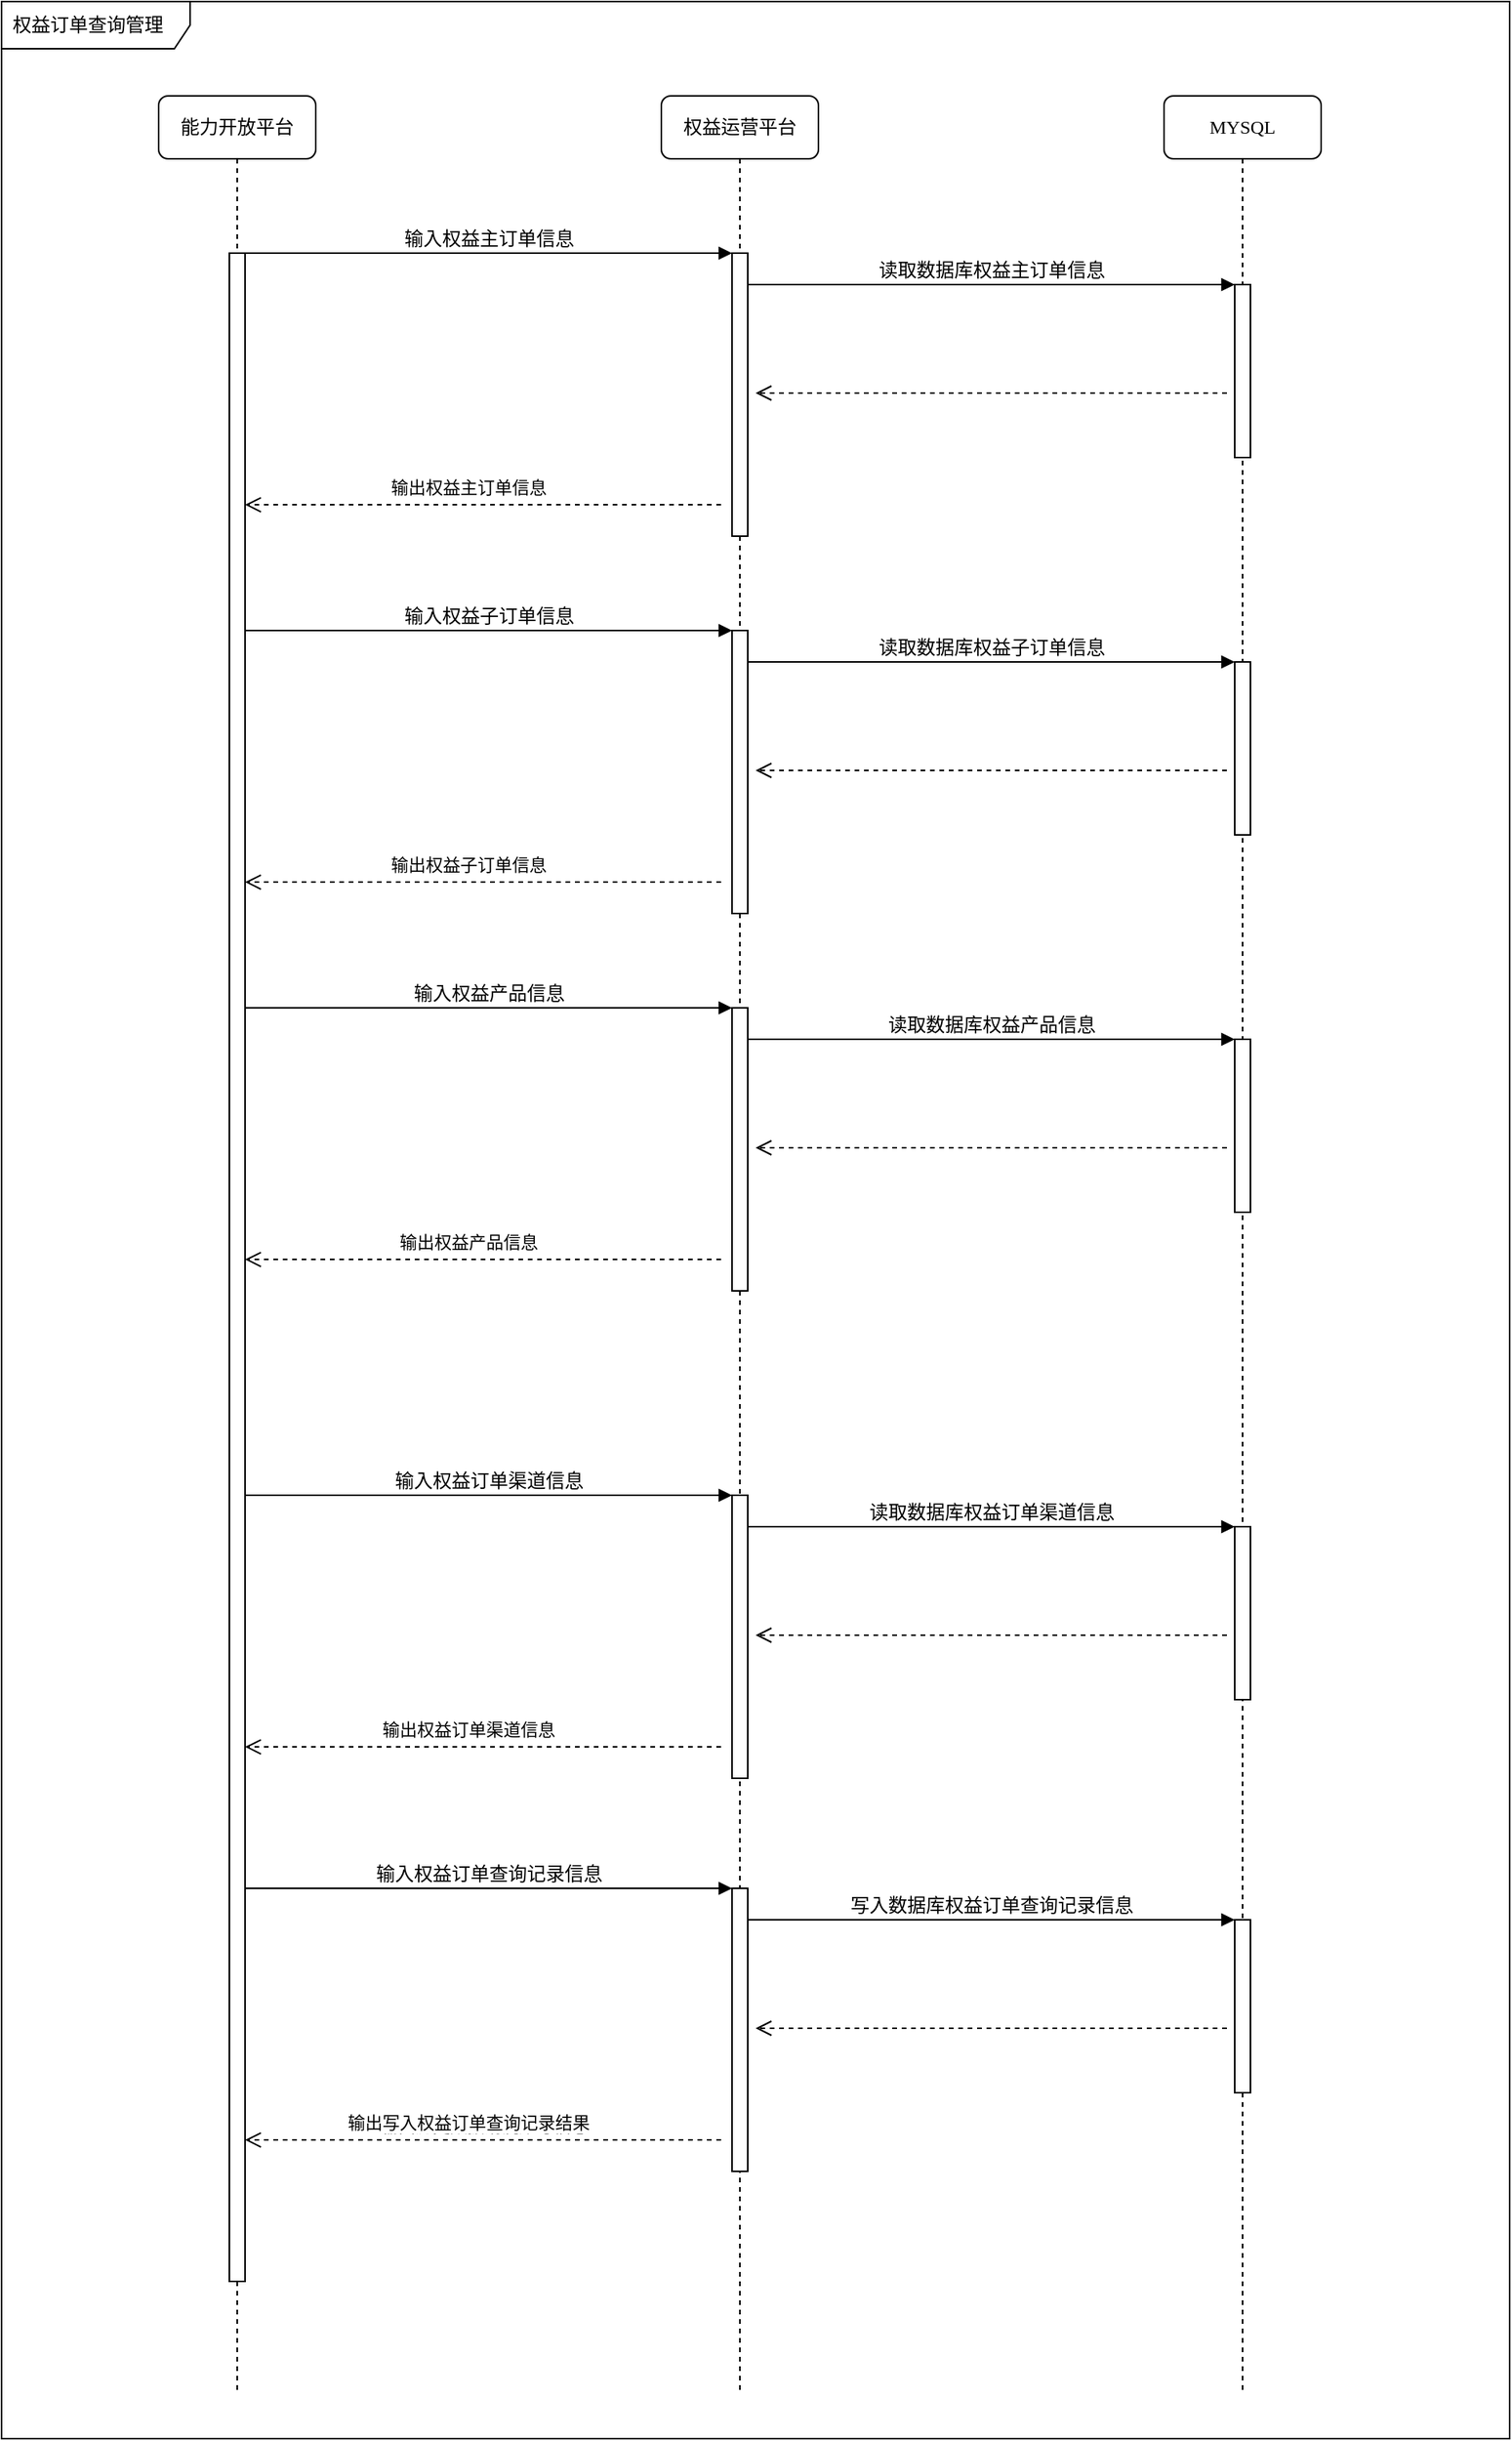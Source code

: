 <mxfile version="14.4.3" type="github" pages="4">
  <diagram name="权益订单查询管理" id="13e1069c-82ec-6db2-03f1-153e76fe0fe0">
    <mxGraphModel dx="1182" dy="582" grid="1" gridSize="10" guides="1" tooltips="1" connect="1" arrows="1" fold="1" page="1" pageScale="1" pageWidth="1100" pageHeight="850" background="#ffffff" math="0" shadow="0">
      <root>
        <mxCell id="0" />
        <mxCell id="1" parent="0" />
        <mxCell id="mMHkHMFLhKj_bVexpWxE-1" value="权益订单查询管理" style="shape=umlFrame;whiteSpace=wrap;html=1;width=120;height=30;boundedLbl=1;verticalAlign=middle;align=left;spacingLeft=5;" vertex="1" parent="1">
          <mxGeometry x="80" y="20" width="960" height="1550" as="geometry" />
        </mxCell>
        <mxCell id="mMHkHMFLhKj_bVexpWxE-2" value="权益运营平台" style="shape=umlLifeline;perimeter=lifelinePerimeter;whiteSpace=wrap;html=1;container=1;collapsible=0;recursiveResize=0;outlineConnect=0;rounded=1;shadow=0;comic=0;labelBackgroundColor=none;strokeWidth=1;fontFamily=Verdana;fontSize=12;align=center;" vertex="1" parent="1">
          <mxGeometry x="500" y="80" width="100" height="1460" as="geometry" />
        </mxCell>
        <mxCell id="mMHkHMFLhKj_bVexpWxE-3" value="" style="html=1;points=[];perimeter=orthogonalPerimeter;rounded=0;shadow=0;comic=0;labelBackgroundColor=none;strokeWidth=1;fontFamily=Verdana;fontSize=12;align=center;" vertex="1" parent="mMHkHMFLhKj_bVexpWxE-2">
          <mxGeometry x="45" y="100" width="10" height="180" as="geometry" />
        </mxCell>
        <mxCell id="mMHkHMFLhKj_bVexpWxE-4" value="MYSQL" style="shape=umlLifeline;perimeter=lifelinePerimeter;whiteSpace=wrap;html=1;container=1;collapsible=0;recursiveResize=0;outlineConnect=0;rounded=1;shadow=0;comic=0;labelBackgroundColor=none;strokeWidth=1;fontFamily=Verdana;fontSize=12;align=center;" vertex="1" parent="1">
          <mxGeometry x="820" y="80" width="100" height="1460" as="geometry" />
        </mxCell>
        <mxCell id="mMHkHMFLhKj_bVexpWxE-5" value="" style="html=1;points=[];perimeter=orthogonalPerimeter;rounded=0;shadow=0;comic=0;labelBackgroundColor=none;strokeWidth=1;fontFamily=Verdana;fontSize=12;align=center;" vertex="1" parent="mMHkHMFLhKj_bVexpWxE-4">
          <mxGeometry x="45" y="120" width="10" height="110" as="geometry" />
        </mxCell>
        <mxCell id="mMHkHMFLhKj_bVexpWxE-6" value="能力开放平台" style="shape=umlLifeline;perimeter=lifelinePerimeter;whiteSpace=wrap;html=1;container=1;collapsible=0;recursiveResize=0;outlineConnect=0;rounded=1;shadow=0;comic=0;labelBackgroundColor=none;strokeWidth=1;fontFamily=Verdana;fontSize=12;align=center;" vertex="1" parent="1">
          <mxGeometry x="180" y="80" width="100" height="1460" as="geometry" />
        </mxCell>
        <mxCell id="mMHkHMFLhKj_bVexpWxE-7" value="" style="html=1;points=[];perimeter=orthogonalPerimeter;rounded=0;shadow=0;comic=0;labelBackgroundColor=none;strokeWidth=1;fontFamily=Verdana;fontSize=12;align=center;" vertex="1" parent="mMHkHMFLhKj_bVexpWxE-6">
          <mxGeometry x="45" y="100" width="10" height="1290" as="geometry" />
        </mxCell>
        <mxCell id="mMHkHMFLhKj_bVexpWxE-8" value="输入权益主订单信息" style="html=1;verticalAlign=bottom;endArrow=block;entryX=0;entryY=0;labelBackgroundColor=none;fontFamily=Verdana;fontSize=12;edgeStyle=elbowEdgeStyle;elbow=vertical;" edge="1" parent="1" source="mMHkHMFLhKj_bVexpWxE-7" target="mMHkHMFLhKj_bVexpWxE-3">
          <mxGeometry relative="1" as="geometry">
            <mxPoint x="480" y="190" as="sourcePoint" />
          </mxGeometry>
        </mxCell>
        <mxCell id="mMHkHMFLhKj_bVexpWxE-9" value="读取数据库权益主订单信息" style="html=1;verticalAlign=bottom;endArrow=block;entryX=0;entryY=0;labelBackgroundColor=none;fontFamily=Verdana;fontSize=12;edgeStyle=elbowEdgeStyle;elbow=vertical;" edge="1" parent="1" source="mMHkHMFLhKj_bVexpWxE-3" target="mMHkHMFLhKj_bVexpWxE-5">
          <mxGeometry relative="1" as="geometry">
            <mxPoint x="630" y="200" as="sourcePoint" />
          </mxGeometry>
        </mxCell>
        <mxCell id="mMHkHMFLhKj_bVexpWxE-10" value="" style="html=1;verticalAlign=bottom;endArrow=open;dashed=1;endSize=8;" edge="1" parent="1">
          <mxGeometry relative="1" as="geometry">
            <mxPoint x="860" y="269" as="sourcePoint" />
            <mxPoint x="560" y="269" as="targetPoint" />
          </mxGeometry>
        </mxCell>
        <mxCell id="mMHkHMFLhKj_bVexpWxE-11" value="" style="html=1;verticalAlign=bottom;endArrow=open;dashed=1;endSize=8;entryX=1.2;entryY=0.387;entryDx=0;entryDy=0;entryPerimeter=0;" edge="1" parent="1">
          <mxGeometry relative="1" as="geometry">
            <mxPoint x="538" y="340" as="sourcePoint" />
            <mxPoint x="235" y="340.01" as="targetPoint" />
          </mxGeometry>
        </mxCell>
        <mxCell id="mMHkHMFLhKj_bVexpWxE-12" value="输出权益主订单信息" style="edgeLabel;html=1;align=center;verticalAlign=middle;resizable=0;points=[];" vertex="1" connectable="0" parent="mMHkHMFLhKj_bVexpWxE-11">
          <mxGeometry x="0.102" y="-1" relative="1" as="geometry">
            <mxPoint x="6" y="-10.01" as="offset" />
          </mxGeometry>
        </mxCell>
        <mxCell id="mMHkHMFLhKj_bVexpWxE-13" value="" style="html=1;points=[];perimeter=orthogonalPerimeter;rounded=0;shadow=0;comic=0;labelBackgroundColor=none;strokeWidth=1;fontFamily=Verdana;fontSize=12;align=center;" vertex="1" parent="1">
          <mxGeometry x="545" y="420" width="10" height="180" as="geometry" />
        </mxCell>
        <mxCell id="mMHkHMFLhKj_bVexpWxE-14" value="" style="html=1;points=[];perimeter=orthogonalPerimeter;rounded=0;shadow=0;comic=0;labelBackgroundColor=none;strokeWidth=1;fontFamily=Verdana;fontSize=12;align=center;" vertex="1" parent="1">
          <mxGeometry x="865" y="440" width="10" height="110" as="geometry" />
        </mxCell>
        <mxCell id="mMHkHMFLhKj_bVexpWxE-15" value="输入权益子订单信息" style="html=1;verticalAlign=bottom;endArrow=block;entryX=0;entryY=0;labelBackgroundColor=none;fontFamily=Verdana;fontSize=12;edgeStyle=elbowEdgeStyle;elbow=vertical;" edge="1" parent="1" target="mMHkHMFLhKj_bVexpWxE-13">
          <mxGeometry relative="1" as="geometry">
            <mxPoint x="235" y="420" as="sourcePoint" />
          </mxGeometry>
        </mxCell>
        <mxCell id="mMHkHMFLhKj_bVexpWxE-16" value="读取数据库权益子订单信息" style="html=1;verticalAlign=bottom;endArrow=block;entryX=0;entryY=0;labelBackgroundColor=none;fontFamily=Verdana;fontSize=12;edgeStyle=elbowEdgeStyle;elbow=vertical;" edge="1" parent="1" source="mMHkHMFLhKj_bVexpWxE-13" target="mMHkHMFLhKj_bVexpWxE-14">
          <mxGeometry relative="1" as="geometry">
            <mxPoint x="630" y="440" as="sourcePoint" />
          </mxGeometry>
        </mxCell>
        <mxCell id="mMHkHMFLhKj_bVexpWxE-17" value="" style="html=1;verticalAlign=bottom;endArrow=open;dashed=1;endSize=8;" edge="1" parent="1">
          <mxGeometry relative="1" as="geometry">
            <mxPoint x="860" y="509" as="sourcePoint" />
            <mxPoint x="560" y="509" as="targetPoint" />
          </mxGeometry>
        </mxCell>
        <mxCell id="mMHkHMFLhKj_bVexpWxE-18" value="" style="html=1;verticalAlign=bottom;endArrow=open;dashed=1;endSize=8;entryX=1.2;entryY=0.387;entryDx=0;entryDy=0;entryPerimeter=0;" edge="1" parent="1">
          <mxGeometry relative="1" as="geometry">
            <mxPoint x="538" y="580" as="sourcePoint" />
            <mxPoint x="235" y="580.01" as="targetPoint" />
          </mxGeometry>
        </mxCell>
        <mxCell id="mMHkHMFLhKj_bVexpWxE-19" value="输出权益子订单信息" style="edgeLabel;html=1;align=center;verticalAlign=middle;resizable=0;points=[];" vertex="1" connectable="0" parent="mMHkHMFLhKj_bVexpWxE-18">
          <mxGeometry x="0.102" y="-1" relative="1" as="geometry">
            <mxPoint x="6" y="-10.01" as="offset" />
          </mxGeometry>
        </mxCell>
        <mxCell id="mMHkHMFLhKj_bVexpWxE-20" value="" style="html=1;points=[];perimeter=orthogonalPerimeter;rounded=0;shadow=0;comic=0;labelBackgroundColor=none;strokeWidth=1;fontFamily=Verdana;fontSize=12;align=center;" vertex="1" parent="1">
          <mxGeometry x="545" y="660" width="10" height="180" as="geometry" />
        </mxCell>
        <mxCell id="mMHkHMFLhKj_bVexpWxE-21" value="" style="html=1;points=[];perimeter=orthogonalPerimeter;rounded=0;shadow=0;comic=0;labelBackgroundColor=none;strokeWidth=1;fontFamily=Verdana;fontSize=12;align=center;" vertex="1" parent="1">
          <mxGeometry x="865" y="680" width="10" height="110" as="geometry" />
        </mxCell>
        <mxCell id="mMHkHMFLhKj_bVexpWxE-22" value="输入权益产品信息" style="html=1;verticalAlign=bottom;endArrow=block;entryX=0;entryY=0;labelBackgroundColor=none;fontFamily=Verdana;fontSize=12;edgeStyle=elbowEdgeStyle;elbow=vertical;" edge="1" parent="1" target="mMHkHMFLhKj_bVexpWxE-20">
          <mxGeometry relative="1" as="geometry">
            <mxPoint x="235" y="660" as="sourcePoint" />
          </mxGeometry>
        </mxCell>
        <mxCell id="mMHkHMFLhKj_bVexpWxE-23" value="读取数据库权益产品信息" style="html=1;verticalAlign=bottom;endArrow=block;entryX=0;entryY=0;labelBackgroundColor=none;fontFamily=Verdana;fontSize=12;edgeStyle=elbowEdgeStyle;elbow=vertical;" edge="1" parent="1" source="mMHkHMFLhKj_bVexpWxE-20" target="mMHkHMFLhKj_bVexpWxE-21">
          <mxGeometry relative="1" as="geometry">
            <mxPoint x="630" y="680" as="sourcePoint" />
          </mxGeometry>
        </mxCell>
        <mxCell id="mMHkHMFLhKj_bVexpWxE-24" value="" style="html=1;verticalAlign=bottom;endArrow=open;dashed=1;endSize=8;" edge="1" parent="1">
          <mxGeometry relative="1" as="geometry">
            <mxPoint x="860" y="749.0" as="sourcePoint" />
            <mxPoint x="560" y="749.0" as="targetPoint" />
          </mxGeometry>
        </mxCell>
        <mxCell id="mMHkHMFLhKj_bVexpWxE-25" value="" style="html=1;verticalAlign=bottom;endArrow=open;dashed=1;endSize=8;entryX=1.2;entryY=0.387;entryDx=0;entryDy=0;entryPerimeter=0;" edge="1" parent="1">
          <mxGeometry relative="1" as="geometry">
            <mxPoint x="538" y="820" as="sourcePoint" />
            <mxPoint x="235" y="820.01" as="targetPoint" />
          </mxGeometry>
        </mxCell>
        <mxCell id="mMHkHMFLhKj_bVexpWxE-26" value="输出权益产品信息" style="edgeLabel;html=1;align=center;verticalAlign=middle;resizable=0;points=[];" vertex="1" connectable="0" parent="mMHkHMFLhKj_bVexpWxE-25">
          <mxGeometry x="0.102" y="-1" relative="1" as="geometry">
            <mxPoint x="6" y="-10.01" as="offset" />
          </mxGeometry>
        </mxCell>
        <mxCell id="mMHkHMFLhKj_bVexpWxE-27" value="" style="html=1;points=[];perimeter=orthogonalPerimeter;rounded=0;shadow=0;comic=0;labelBackgroundColor=none;strokeWidth=1;fontFamily=Verdana;fontSize=12;align=center;" vertex="1" parent="1">
          <mxGeometry x="545" y="970" width="10" height="180" as="geometry" />
        </mxCell>
        <mxCell id="mMHkHMFLhKj_bVexpWxE-28" value="" style="html=1;points=[];perimeter=orthogonalPerimeter;rounded=0;shadow=0;comic=0;labelBackgroundColor=none;strokeWidth=1;fontFamily=Verdana;fontSize=12;align=center;" vertex="1" parent="1">
          <mxGeometry x="865" y="990" width="10" height="110" as="geometry" />
        </mxCell>
        <mxCell id="mMHkHMFLhKj_bVexpWxE-29" value="输入权益订单渠道信息" style="html=1;verticalAlign=bottom;endArrow=block;entryX=0;entryY=0;labelBackgroundColor=none;fontFamily=Verdana;fontSize=12;edgeStyle=elbowEdgeStyle;elbow=vertical;" edge="1" parent="1" target="mMHkHMFLhKj_bVexpWxE-27">
          <mxGeometry relative="1" as="geometry">
            <mxPoint x="235" y="970" as="sourcePoint" />
          </mxGeometry>
        </mxCell>
        <mxCell id="mMHkHMFLhKj_bVexpWxE-30" value="读取数据库权益订单渠道信息" style="html=1;verticalAlign=bottom;endArrow=block;entryX=0;entryY=0;labelBackgroundColor=none;fontFamily=Verdana;fontSize=12;edgeStyle=elbowEdgeStyle;elbow=vertical;" edge="1" parent="1" source="mMHkHMFLhKj_bVexpWxE-27" target="mMHkHMFLhKj_bVexpWxE-28">
          <mxGeometry relative="1" as="geometry">
            <mxPoint x="630" y="990" as="sourcePoint" />
          </mxGeometry>
        </mxCell>
        <mxCell id="mMHkHMFLhKj_bVexpWxE-31" value="" style="html=1;verticalAlign=bottom;endArrow=open;dashed=1;endSize=8;" edge="1" parent="1">
          <mxGeometry relative="1" as="geometry">
            <mxPoint x="860" y="1059.0" as="sourcePoint" />
            <mxPoint x="560" y="1059.0" as="targetPoint" />
          </mxGeometry>
        </mxCell>
        <mxCell id="mMHkHMFLhKj_bVexpWxE-32" value="" style="html=1;verticalAlign=bottom;endArrow=open;dashed=1;endSize=8;entryX=1.2;entryY=0.387;entryDx=0;entryDy=0;entryPerimeter=0;" edge="1" parent="1">
          <mxGeometry relative="1" as="geometry">
            <mxPoint x="538" y="1130" as="sourcePoint" />
            <mxPoint x="235" y="1130.01" as="targetPoint" />
          </mxGeometry>
        </mxCell>
        <mxCell id="mMHkHMFLhKj_bVexpWxE-33" value="输出权益订单渠道信息" style="edgeLabel;html=1;align=center;verticalAlign=middle;resizable=0;points=[];" vertex="1" connectable="0" parent="mMHkHMFLhKj_bVexpWxE-32">
          <mxGeometry x="0.102" y="-1" relative="1" as="geometry">
            <mxPoint x="6" y="-10.01" as="offset" />
          </mxGeometry>
        </mxCell>
        <mxCell id="mMHkHMFLhKj_bVexpWxE-34" value="" style="html=1;points=[];perimeter=orthogonalPerimeter;rounded=0;shadow=0;comic=0;labelBackgroundColor=none;strokeWidth=1;fontFamily=Verdana;fontSize=12;align=center;" vertex="1" parent="1">
          <mxGeometry x="545" y="1220" width="10" height="180" as="geometry" />
        </mxCell>
        <mxCell id="mMHkHMFLhKj_bVexpWxE-35" value="" style="html=1;points=[];perimeter=orthogonalPerimeter;rounded=0;shadow=0;comic=0;labelBackgroundColor=none;strokeWidth=1;fontFamily=Verdana;fontSize=12;align=center;" vertex="1" parent="1">
          <mxGeometry x="865" y="1240" width="10" height="110" as="geometry" />
        </mxCell>
        <mxCell id="mMHkHMFLhKj_bVexpWxE-36" value="输入权益订单查询记录信息" style="html=1;verticalAlign=bottom;endArrow=block;entryX=0;entryY=0;labelBackgroundColor=none;fontFamily=Verdana;fontSize=12;edgeStyle=elbowEdgeStyle;elbow=vertical;" edge="1" parent="1" target="mMHkHMFLhKj_bVexpWxE-34">
          <mxGeometry relative="1" as="geometry">
            <mxPoint x="235" y="1220" as="sourcePoint" />
          </mxGeometry>
        </mxCell>
        <mxCell id="mMHkHMFLhKj_bVexpWxE-37" value="写入数据库权益订单查询记录信息" style="html=1;verticalAlign=bottom;endArrow=block;entryX=0;entryY=0;labelBackgroundColor=none;fontFamily=Verdana;fontSize=12;edgeStyle=elbowEdgeStyle;elbow=vertical;" edge="1" parent="1" source="mMHkHMFLhKj_bVexpWxE-34" target="mMHkHMFLhKj_bVexpWxE-35">
          <mxGeometry relative="1" as="geometry">
            <mxPoint x="630" y="1240" as="sourcePoint" />
          </mxGeometry>
        </mxCell>
        <mxCell id="mMHkHMFLhKj_bVexpWxE-38" value="" style="html=1;verticalAlign=bottom;endArrow=open;dashed=1;endSize=8;" edge="1" parent="1">
          <mxGeometry relative="1" as="geometry">
            <mxPoint x="860" y="1309" as="sourcePoint" />
            <mxPoint x="560" y="1309" as="targetPoint" />
          </mxGeometry>
        </mxCell>
        <mxCell id="mMHkHMFLhKj_bVexpWxE-39" value="输出历史数据清洗账号信息" style="html=1;verticalAlign=bottom;endArrow=open;dashed=1;endSize=8;entryX=1.2;entryY=0.387;entryDx=0;entryDy=0;entryPerimeter=0;" edge="1" parent="1">
          <mxGeometry relative="1" as="geometry">
            <mxPoint x="538" y="1380" as="sourcePoint" />
            <mxPoint x="235" y="1380.01" as="targetPoint" />
          </mxGeometry>
        </mxCell>
        <mxCell id="mMHkHMFLhKj_bVexpWxE-40" value="输出写入权益订单查询记录结果" style="edgeLabel;html=1;align=center;verticalAlign=middle;resizable=0;points=[];" vertex="1" connectable="0" parent="mMHkHMFLhKj_bVexpWxE-39">
          <mxGeometry x="0.102" y="-1" relative="1" as="geometry">
            <mxPoint x="6" y="-10.01" as="offset" />
          </mxGeometry>
        </mxCell>
      </root>
    </mxGraphModel>
  </diagram>
  <diagram id="1Qzx-wQJqzeN6gffcwI0" name="套餐订单查询管理">
    <mxGraphModel dx="1182" dy="582" grid="1" gridSize="10" guides="1" tooltips="1" connect="1" arrows="1" fold="1" page="1" pageScale="1" pageWidth="827" pageHeight="1169" math="0" shadow="0">
      <root>
        <mxCell id="2hz2CDZDJcAwacNgqfws-0" />
        <mxCell id="2hz2CDZDJcAwacNgqfws-1" parent="2hz2CDZDJcAwacNgqfws-0" />
      </root>
    </mxGraphModel>
  </diagram>
  <diagram id="sQ_12blfWccA-8C4InTz" name="权益中台主订单和子订单查询">
    <mxGraphModel dx="1182" dy="582" grid="1" gridSize="10" guides="1" tooltips="1" connect="1" arrows="1" fold="1" page="1" pageScale="1" pageWidth="827" pageHeight="1169" math="0" shadow="0">
      <root>
        <mxCell id="c-qAWn3ROH52DJeck91L-0" />
        <mxCell id="c-qAWn3ROH52DJeck91L-1" parent="c-qAWn3ROH52DJeck91L-0" />
      </root>
    </mxGraphModel>
  </diagram>
  <diagram id="5Ybof2BgvRjcOUZXa0Zn" name="权益中台主订单和领取记录查询">
    <mxGraphModel dx="1182" dy="582" grid="1" gridSize="10" guides="1" tooltips="1" connect="1" arrows="1" fold="1" page="1" pageScale="1" pageWidth="827" pageHeight="1169" math="0" shadow="0">
      <root>
        <mxCell id="UqWTSxAudl7CIPdMWpHK-0" />
        <mxCell id="UqWTSxAudl7CIPdMWpHK-1" parent="UqWTSxAudl7CIPdMWpHK-0" />
      </root>
    </mxGraphModel>
  </diagram>
</mxfile>
